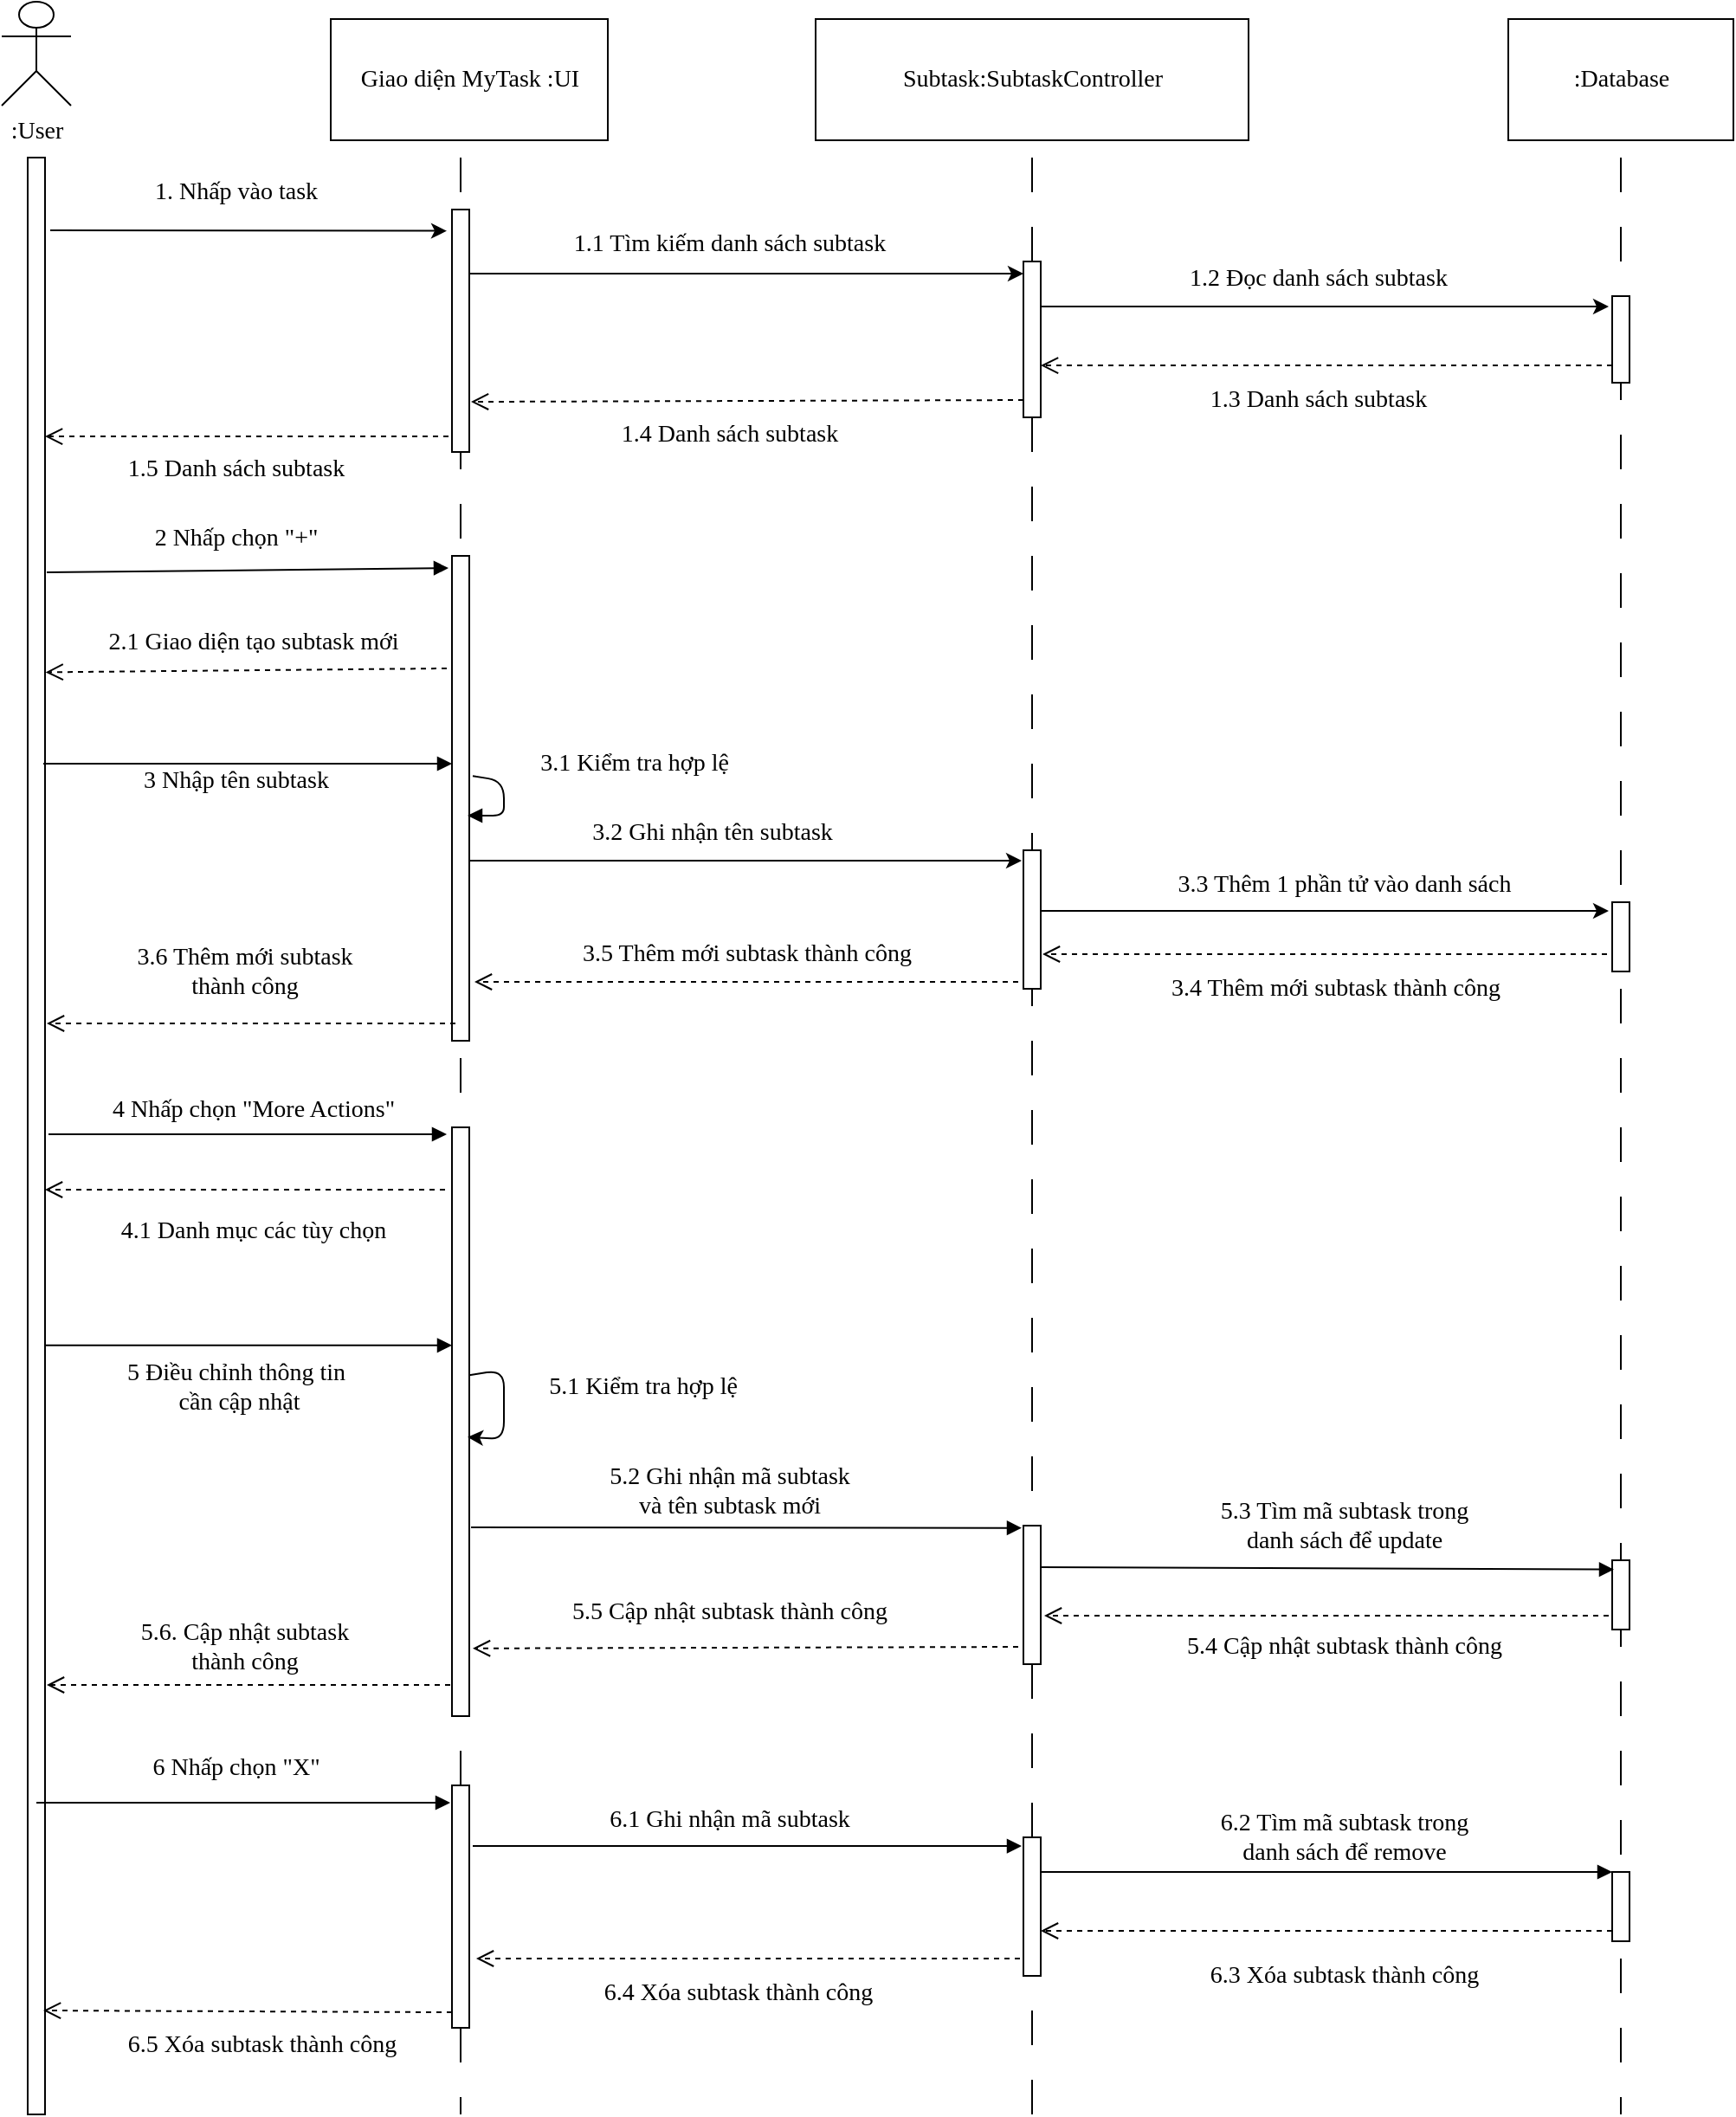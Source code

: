 <mxfile version="13.10.0" type="device"><diagram id="Tiha_NbWRhxGwUkI1bt4" name="Page-1"><mxGraphModel dx="984" dy="612" grid="1" gridSize="10" guides="1" tooltips="1" connect="1" arrows="1" fold="1" page="1" pageScale="1" pageWidth="850" pageHeight="1100" math="0" shadow="0"><root><mxCell id="0"/><mxCell id="1" parent="0"/><mxCell id="yOunqI07oLJQet0WISNs-1" value=":User" style="shape=umlActor;verticalLabelPosition=bottom;verticalAlign=top;html=1;outlineConnect=0;fontFamily=Verdana;fontSize=14;" parent="1" vertex="1"><mxGeometry x="80" y="70" width="40" height="60" as="geometry"/></mxCell><mxCell id="yOunqI07oLJQet0WISNs-2" value="" style="html=1;points=[];perimeter=orthogonalPerimeter;fontFamily=Verdana;fontSize=14;" parent="1" vertex="1"><mxGeometry x="95" y="160" width="10" height="1130" as="geometry"/></mxCell><mxCell id="yOunqI07oLJQet0WISNs-3" value="Giao diện MyTask :UI" style="html=1;fontFamily=Verdana;fontSize=14;" parent="1" vertex="1"><mxGeometry x="270" y="80" width="160" height="70" as="geometry"/></mxCell><mxCell id="yOunqI07oLJQet0WISNs-4" value="Subtask:SubtaskController" style="html=1;fontFamily=Verdana;fontSize=14;" parent="1" vertex="1"><mxGeometry x="550" y="80" width="250" height="70" as="geometry"/></mxCell><mxCell id="yOunqI07oLJQet0WISNs-5" value=":Database" style="html=1;fontFamily=Verdana;fontSize=14;" parent="1" vertex="1"><mxGeometry x="950" y="80" width="130" height="70" as="geometry"/></mxCell><mxCell id="yOunqI07oLJQet0WISNs-6" value="" style="endArrow=classic;html=1;entryX=-0.3;entryY=0.088;entryDx=0;entryDy=0;entryPerimeter=0;fontFamily=Verdana;fontSize=14;" parent="1" target="yOunqI07oLJQet0WISNs-9" edge="1"><mxGeometry width="50" height="50" relative="1" as="geometry"><mxPoint x="108" y="202" as="sourcePoint"/><mxPoint x="340" y="187" as="targetPoint"/><Array as="points"/></mxGeometry></mxCell><mxCell id="yOunqI07oLJQet0WISNs-7" value="" style="line;strokeWidth=1;direction=south;html=1;dashed=1;dashPattern=20 20;fontFamily=Verdana;fontSize=14;" parent="1" vertex="1"><mxGeometry x="340" y="160" width="10" height="1130" as="geometry"/></mxCell><mxCell id="yOunqI07oLJQet0WISNs-8" style="edgeStyle=orthogonalEdgeStyle;rounded=0;orthogonalLoop=1;jettySize=auto;html=1;entryX=0;entryY=0.078;entryDx=0;entryDy=0;entryPerimeter=0;fontFamily=Verdana;fontSize=14;" parent="1" source="yOunqI07oLJQet0WISNs-9" target="yOunqI07oLJQet0WISNs-12" edge="1"><mxGeometry relative="1" as="geometry"><Array as="points"><mxPoint x="430" y="227"/><mxPoint x="430" y="227"/></Array></mxGeometry></mxCell><mxCell id="yOunqI07oLJQet0WISNs-9" value="" style="html=1;points=[];perimeter=orthogonalPerimeter;fontFamily=Verdana;fontSize=14;" parent="1" vertex="1"><mxGeometry x="340" y="190" width="10" height="140" as="geometry"/></mxCell><mxCell id="yOunqI07oLJQet0WISNs-10" value="1. Nhấp  vào task" style="text;html=1;align=center;verticalAlign=middle;resizable=0;points=[];autosize=1;fontFamily=Verdana;fontSize=14;" parent="1" vertex="1"><mxGeometry x="145" y="170" width="140" height="20" as="geometry"/></mxCell><mxCell id="yOunqI07oLJQet0WISNs-11" style="edgeStyle=orthogonalEdgeStyle;rounded=0;orthogonalLoop=1;jettySize=auto;html=1;entryX=-0.2;entryY=0.12;entryDx=0;entryDy=0;entryPerimeter=0;fontFamily=Verdana;fontSize=14;" parent="1" source="yOunqI07oLJQet0WISNs-12" target="yOunqI07oLJQet0WISNs-16" edge="1"><mxGeometry relative="1" as="geometry"><Array as="points"><mxPoint x="770" y="246"/><mxPoint x="770" y="246"/></Array></mxGeometry></mxCell><mxCell id="yOunqI07oLJQet0WISNs-12" value="" style="html=1;points=[];perimeter=orthogonalPerimeter;fontFamily=Verdana;fontSize=14;" parent="1" vertex="1"><mxGeometry x="670" y="220" width="10" height="90" as="geometry"/></mxCell><mxCell id="yOunqI07oLJQet0WISNs-13" value="1.1 Tìm kiếm danh sách subtask" style="text;html=1;align=center;verticalAlign=middle;resizable=0;points=[];autosize=1;fontFamily=Verdana;fontSize=14;" parent="1" vertex="1"><mxGeometry x="380" y="200" width="240" height="20" as="geometry"/></mxCell><mxCell id="yOunqI07oLJQet0WISNs-14" value="" style="line;strokeWidth=1;direction=south;html=1;dashed=1;dashPattern=20 20;fontFamily=Verdana;fontSize=14;" parent="1" vertex="1"><mxGeometry x="670" y="160" width="10" height="60" as="geometry"/></mxCell><mxCell id="yOunqI07oLJQet0WISNs-15" value="" style="line;strokeWidth=1;direction=south;html=1;dashed=1;dashPattern=20 20;fontFamily=Verdana;fontSize=14;" parent="1" vertex="1"><mxGeometry x="1010" y="160" width="10" height="1130" as="geometry"/></mxCell><mxCell id="yOunqI07oLJQet0WISNs-16" value="" style="html=1;points=[];perimeter=orthogonalPerimeter;fontFamily=Verdana;fontSize=14;" parent="1" vertex="1"><mxGeometry x="1010" y="240" width="10" height="50" as="geometry"/></mxCell><mxCell id="yOunqI07oLJQet0WISNs-17" value="1.2 Đọc danh sách subtask" style="text;html=1;align=center;verticalAlign=middle;resizable=0;points=[];autosize=1;fontFamily=Verdana;fontSize=14;" parent="1" vertex="1"><mxGeometry x="735" y="220" width="210" height="20" as="geometry"/></mxCell><mxCell id="yOunqI07oLJQet0WISNs-18" value="1.3 Danh sách subtask" style="text;html=1;align=center;verticalAlign=middle;resizable=0;points=[];autosize=1;fontFamily=Verdana;fontSize=14;" parent="1" vertex="1"><mxGeometry x="750" y="290" width="180" height="20" as="geometry"/></mxCell><mxCell id="yOunqI07oLJQet0WISNs-19" value="1.4 Danh sách subtask" style="text;html=1;align=center;verticalAlign=middle;resizable=0;points=[];autosize=1;fontFamily=Verdana;fontSize=14;" parent="1" vertex="1"><mxGeometry x="410" y="310" width="180" height="20" as="geometry"/></mxCell><mxCell id="yOunqI07oLJQet0WISNs-20" value="1.5 Danh sách subtask" style="text;html=1;align=center;verticalAlign=middle;resizable=0;points=[];autosize=1;fontFamily=Verdana;fontSize=14;" parent="1" vertex="1"><mxGeometry x="125" y="330" width="180" height="20" as="geometry"/></mxCell><mxCell id="yOunqI07oLJQet0WISNs-21" value="" style="html=1;verticalAlign=bottom;endArrow=open;dashed=1;endSize=8;exitX=0;exitY=0.8;exitDx=0;exitDy=0;exitPerimeter=0;entryX=1;entryY=0.667;entryDx=0;entryDy=0;entryPerimeter=0;fontFamily=Verdana;fontSize=14;" parent="1" source="yOunqI07oLJQet0WISNs-16" target="yOunqI07oLJQet0WISNs-12" edge="1"><mxGeometry relative="1" as="geometry"><mxPoint x="770" y="260" as="sourcePoint"/><mxPoint x="690" y="260" as="targetPoint"/></mxGeometry></mxCell><mxCell id="yOunqI07oLJQet0WISNs-22" value="" style="html=1;verticalAlign=bottom;endArrow=open;dashed=1;endSize=8;exitX=0;exitY=0.889;exitDx=0;exitDy=0;exitPerimeter=0;entryX=1.1;entryY=0.793;entryDx=0;entryDy=0;entryPerimeter=0;fontFamily=Verdana;fontSize=14;" parent="1" source="yOunqI07oLJQet0WISNs-12" target="yOunqI07oLJQet0WISNs-9" edge="1"><mxGeometry relative="1" as="geometry"><mxPoint x="480" y="260" as="sourcePoint"/><mxPoint x="400" y="260" as="targetPoint"/></mxGeometry></mxCell><mxCell id="yOunqI07oLJQet0WISNs-23" value="" style="html=1;verticalAlign=bottom;endArrow=open;dashed=1;endSize=8;exitX=-0.2;exitY=0.936;exitDx=0;exitDy=0;exitPerimeter=0;fontFamily=Verdana;fontSize=14;" parent="1" source="yOunqI07oLJQet0WISNs-9" target="yOunqI07oLJQet0WISNs-2" edge="1"><mxGeometry relative="1" as="geometry"><mxPoint x="480" y="260" as="sourcePoint"/><mxPoint x="400" y="260" as="targetPoint"/></mxGeometry></mxCell><mxCell id="yOunqI07oLJQet0WISNs-24" value="" style="html=1;verticalAlign=bottom;endArrow=block;entryX=-0.2;entryY=0.14;entryDx=0;entryDy=0;entryPerimeter=0;exitX=1.1;exitY=0.212;exitDx=0;exitDy=0;exitPerimeter=0;fontFamily=Verdana;fontSize=14;" parent="1" source="yOunqI07oLJQet0WISNs-2" edge="1"><mxGeometry width="80" relative="1" as="geometry"><mxPoint x="106" y="440" as="sourcePoint"/><mxPoint x="338" y="397" as="targetPoint"/></mxGeometry></mxCell><mxCell id="yOunqI07oLJQet0WISNs-26" value="2 Nhấp chọn &quot;+&quot;" style="text;html=1;align=center;verticalAlign=middle;resizable=0;points=[];autosize=1;fontFamily=Verdana;fontSize=14;" parent="1" vertex="1"><mxGeometry x="150" y="370" width="130" height="20" as="geometry"/></mxCell><mxCell id="yOunqI07oLJQet0WISNs-27" value="" style="line;strokeWidth=1;direction=south;html=1;dashed=1;dashPattern=20 20;fontFamily=Verdana;fontSize=14;" parent="1" vertex="1"><mxGeometry x="670" y="310" width="10" height="980" as="geometry"/></mxCell><mxCell id="yOunqI07oLJQet0WISNs-28" style="edgeStyle=orthogonalEdgeStyle;rounded=0;orthogonalLoop=1;jettySize=auto;html=1;entryX=-0.1;entryY=0.075;entryDx=0;entryDy=0;entryPerimeter=0;fontFamily=Verdana;fontSize=14;" parent="1" source="yOunqI07oLJQet0WISNs-29" target="yOunqI07oLJQet0WISNs-35" edge="1"><mxGeometry relative="1" as="geometry"><Array as="points"><mxPoint x="430" y="566"/><mxPoint x="430" y="566"/></Array></mxGeometry></mxCell><mxCell id="yOunqI07oLJQet0WISNs-29" value="" style="html=1;points=[];perimeter=orthogonalPerimeter;fontFamily=Verdana;fontSize=14;" parent="1" vertex="1"><mxGeometry x="340" y="390" width="10" height="280" as="geometry"/></mxCell><mxCell id="yOunqI07oLJQet0WISNs-30" value="" style="html=1;verticalAlign=bottom;endArrow=open;dashed=1;endSize=8;entryX=1.033;entryY=0.263;entryDx=0;entryDy=0;entryPerimeter=0;fontFamily=Verdana;fontSize=14;" parent="1" target="yOunqI07oLJQet0WISNs-2" edge="1"><mxGeometry relative="1" as="geometry"><mxPoint x="337" y="455" as="sourcePoint"/><mxPoint x="110" y="430" as="targetPoint"/></mxGeometry></mxCell><mxCell id="yOunqI07oLJQet0WISNs-31" value="2.1 Giao diện tạo subtask mới" style="text;html=1;align=center;verticalAlign=middle;resizable=0;points=[];autosize=1;fontFamily=Verdana;fontSize=14;" parent="1" vertex="1"><mxGeometry x="110" y="430" width="230" height="20" as="geometry"/></mxCell><mxCell id="yOunqI07oLJQet0WISNs-32" value="" style="html=1;verticalAlign=bottom;endArrow=block;fontFamily=Verdana;fontSize=14;" parent="1" target="yOunqI07oLJQet0WISNs-29" edge="1"><mxGeometry width="80" relative="1" as="geometry"><mxPoint x="104" y="510" as="sourcePoint"/><mxPoint x="430" y="430" as="targetPoint"/><Array as="points"><mxPoint x="140" y="510"/></Array></mxGeometry></mxCell><mxCell id="yOunqI07oLJQet0WISNs-33" value="3 Nhập tên subtask" style="text;html=1;align=center;verticalAlign=middle;resizable=0;points=[];autosize=1;fontFamily=Verdana;fontSize=14;" parent="1" vertex="1"><mxGeometry x="140" y="510" width="150" height="20" as="geometry"/></mxCell><mxCell id="yOunqI07oLJQet0WISNs-34" style="edgeStyle=orthogonalEdgeStyle;rounded=0;orthogonalLoop=1;jettySize=auto;html=1;entryX=-0.2;entryY=0.125;entryDx=0;entryDy=0;entryPerimeter=0;fontFamily=Verdana;fontSize=14;" parent="1" source="yOunqI07oLJQet0WISNs-35" target="yOunqI07oLJQet0WISNs-41" edge="1"><mxGeometry relative="1" as="geometry"><Array as="points"><mxPoint x="760" y="595"/><mxPoint x="760" y="595"/></Array></mxGeometry></mxCell><mxCell id="yOunqI07oLJQet0WISNs-35" value="" style="html=1;points=[];perimeter=orthogonalPerimeter;fontFamily=Verdana;fontSize=14;" parent="1" vertex="1"><mxGeometry x="670" y="560" width="10" height="80" as="geometry"/></mxCell><mxCell id="yOunqI07oLJQet0WISNs-36" value="3.1 Kiểm tra hợp lệ" style="text;html=1;align=center;verticalAlign=middle;resizable=0;points=[];autosize=1;fontFamily=Verdana;fontSize=14;" parent="1" vertex="1"><mxGeometry x="370" y="500" width="150" height="20" as="geometry"/></mxCell><mxCell id="yOunqI07oLJQet0WISNs-37" value="" style="html=1;verticalAlign=bottom;endArrow=block;exitX=1.2;exitY=0.454;exitDx=0;exitDy=0;exitPerimeter=0;fontFamily=Verdana;fontSize=14;" parent="1" source="yOunqI07oLJQet0WISNs-29" edge="1"><mxGeometry width="80" relative="1" as="geometry"><mxPoint x="560" y="500" as="sourcePoint"/><mxPoint x="349" y="540" as="targetPoint"/><Array as="points"><mxPoint x="370" y="520"/><mxPoint x="370" y="540"/></Array></mxGeometry></mxCell><mxCell id="yOunqI07oLJQet0WISNs-40" value="3.2 Ghi nhận tên subtask" style="text;html=1;align=center;verticalAlign=middle;resizable=0;points=[];autosize=1;fontFamily=Verdana;fontSize=14;" parent="1" vertex="1"><mxGeometry x="395" y="540" width="190" height="20" as="geometry"/></mxCell><mxCell id="yOunqI07oLJQet0WISNs-41" value="" style="html=1;points=[];perimeter=orthogonalPerimeter;fontFamily=Verdana;fontSize=14;" parent="1" vertex="1"><mxGeometry x="1010" y="590" width="10" height="40" as="geometry"/></mxCell><mxCell id="yOunqI07oLJQet0WISNs-42" value="3.3 Thêm 1 phần tử vào danh sách" style="text;html=1;align=center;verticalAlign=middle;resizable=0;points=[];autosize=1;fontFamily=Verdana;fontSize=14;" parent="1" vertex="1"><mxGeometry x="725" y="570" width="260" height="20" as="geometry"/></mxCell><mxCell id="yOunqI07oLJQet0WISNs-43" value="" style="html=1;verticalAlign=bottom;endArrow=open;dashed=1;endSize=8;fontFamily=Verdana;fontSize=14;" parent="1" edge="1"><mxGeometry relative="1" as="geometry"><mxPoint x="342" y="660" as="sourcePoint"/><mxPoint x="106" y="660" as="targetPoint"/></mxGeometry></mxCell><mxCell id="yOunqI07oLJQet0WISNs-44" value="" style="html=1;verticalAlign=bottom;endArrow=block;exitX=1;exitY=0.607;exitDx=0;exitDy=0;exitPerimeter=0;fontFamily=Verdana;fontSize=14;" parent="1" source="yOunqI07oLJQet0WISNs-2" target="yOunqI07oLJQet0WISNs-45" edge="1"><mxGeometry width="80" relative="1" as="geometry"><mxPoint x="200" y="750" as="sourcePoint"/><mxPoint x="270" y="840" as="targetPoint"/></mxGeometry></mxCell><mxCell id="yOunqI07oLJQet0WISNs-45" value="" style="html=1;points=[];perimeter=orthogonalPerimeter;fontFamily=Verdana;fontSize=14;" parent="1" vertex="1"><mxGeometry x="340" y="720" width="10" height="340" as="geometry"/></mxCell><mxCell id="yOunqI07oLJQet0WISNs-46" value="5 Điều chỉnh thông tin&lt;br&gt;&amp;nbsp;cần cập nhật" style="text;html=1;align=center;verticalAlign=middle;resizable=0;points=[];autosize=1;fontFamily=Verdana;fontSize=14;" parent="1" vertex="1"><mxGeometry x="130" y="850" width="170" height="40" as="geometry"/></mxCell><mxCell id="yOunqI07oLJQet0WISNs-47" value="" style="endArrow=classic;html=1;exitX=1;exitY=0.421;exitDx=0;exitDy=0;exitPerimeter=0;entryX=0.9;entryY=0.526;entryDx=0;entryDy=0;entryPerimeter=0;fontFamily=Verdana;fontSize=14;" parent="1" source="yOunqI07oLJQet0WISNs-45" target="yOunqI07oLJQet0WISNs-45" edge="1"><mxGeometry width="50" height="50" relative="1" as="geometry"><mxPoint x="220" y="910" as="sourcePoint"/><mxPoint x="270" y="860" as="targetPoint"/><Array as="points"><mxPoint x="370" y="860"/><mxPoint x="370" y="900"/></Array></mxGeometry></mxCell><mxCell id="yOunqI07oLJQet0WISNs-48" value="5.1 Kiểm tra hợp lệ" style="text;html=1;align=center;verticalAlign=middle;resizable=0;points=[];autosize=1;fontFamily=Verdana;fontSize=14;" parent="1" vertex="1"><mxGeometry x="375" y="860" width="150" height="20" as="geometry"/></mxCell><mxCell id="yOunqI07oLJQet0WISNs-51" value="" style="html=1;verticalAlign=bottom;endArrow=block;entryX=-0.1;entryY=0.017;entryDx=0;entryDy=0;entryPerimeter=0;fontFamily=Verdana;fontSize=14;" parent="1" target="yOunqI07oLJQet0WISNs-53" edge="1"><mxGeometry width="80" relative="1" as="geometry"><mxPoint x="351" y="951" as="sourcePoint"/><mxPoint x="600" y="960" as="targetPoint"/></mxGeometry></mxCell><mxCell id="yOunqI07oLJQet0WISNs-52" value="5.2 Ghi nhận mã subtask &lt;br&gt;và  tên subtask mới" style="text;html=1;align=center;verticalAlign=middle;resizable=0;points=[];autosize=1;fontFamily=Verdana;fontSize=14;" parent="1" vertex="1"><mxGeometry x="405" y="910" width="190" height="40" as="geometry"/></mxCell><mxCell id="yOunqI07oLJQet0WISNs-53" value="" style="html=1;points=[];perimeter=orthogonalPerimeter;fontFamily=Verdana;fontSize=14;" parent="1" vertex="1"><mxGeometry x="670" y="950" width="10" height="80" as="geometry"/></mxCell><mxCell id="yOunqI07oLJQet0WISNs-54" value="" style="html=1;points=[];perimeter=orthogonalPerimeter;fontFamily=Verdana;fontSize=14;" parent="1" vertex="1"><mxGeometry x="1010" y="970" width="10" height="40" as="geometry"/></mxCell><mxCell id="yOunqI07oLJQet0WISNs-55" value="" style="html=1;verticalAlign=bottom;endArrow=block;entryX=0.1;entryY=0.133;entryDx=0;entryDy=0;entryPerimeter=0;fontFamily=Verdana;fontSize=14;" parent="1" target="yOunqI07oLJQet0WISNs-54" edge="1"><mxGeometry width="80" relative="1" as="geometry"><mxPoint x="680" y="974" as="sourcePoint"/><mxPoint x="710" y="970" as="targetPoint"/></mxGeometry></mxCell><mxCell id="yOunqI07oLJQet0WISNs-56" value="5.3 Tìm mã subtask trong &lt;br&gt;danh sách để update" style="text;html=1;align=center;verticalAlign=middle;resizable=0;points=[];autosize=1;fontFamily=Verdana;fontSize=14;" parent="1" vertex="1"><mxGeometry x="755" y="930" width="200" height="40" as="geometry"/></mxCell><mxCell id="yOunqI07oLJQet0WISNs-57" value="" style="html=1;verticalAlign=bottom;endArrow=open;dashed=1;endSize=8;fontFamily=Verdana;fontSize=14;" parent="1" edge="1"><mxGeometry relative="1" as="geometry"><mxPoint x="339" y="1042" as="sourcePoint"/><mxPoint x="106" y="1042" as="targetPoint"/></mxGeometry></mxCell><mxCell id="yOunqI07oLJQet0WISNs-58" value="5.6. Cập nhật subtask &lt;br&gt;thành công" style="text;html=1;align=center;verticalAlign=middle;resizable=0;points=[];autosize=1;fontFamily=Verdana;fontSize=14;" parent="1" vertex="1"><mxGeometry x="135" y="1000" width="170" height="40" as="geometry"/></mxCell><mxCell id="yOunqI07oLJQet0WISNs-59" value="" style="html=1;verticalAlign=bottom;endArrow=block;fontFamily=Verdana;fontSize=14;" parent="1" edge="1"><mxGeometry width="80" relative="1" as="geometry"><mxPoint x="100" y="1110" as="sourcePoint"/><mxPoint x="339" y="1110" as="targetPoint"/></mxGeometry></mxCell><mxCell id="yOunqI07oLJQet0WISNs-60" value="6 Nhấp chọn &quot;X&quot;" style="text;html=1;align=center;verticalAlign=middle;resizable=0;points=[];autosize=1;fontFamily=Verdana;fontSize=14;" parent="1" vertex="1"><mxGeometry x="150" y="1080" width="130" height="20" as="geometry"/></mxCell><mxCell id="yOunqI07oLJQet0WISNs-61" value="" style="html=1;points=[];perimeter=orthogonalPerimeter;fontFamily=Verdana;fontSize=14;" parent="1" vertex="1"><mxGeometry x="340" y="1100" width="10" height="140" as="geometry"/></mxCell><mxCell id="yOunqI07oLJQet0WISNs-62" value="" style="html=1;verticalAlign=bottom;endArrow=open;dashed=1;endSize=8;exitX=-0.3;exitY=0.75;exitDx=0;exitDy=0;exitPerimeter=0;fontFamily=Verdana;fontSize=14;" parent="1" source="yOunqI07oLJQet0WISNs-41" edge="1"><mxGeometry relative="1" as="geometry"><mxPoint x="790" y="650" as="sourcePoint"/><mxPoint x="681" y="620" as="targetPoint"/></mxGeometry></mxCell><mxCell id="yOunqI07oLJQet0WISNs-63" value="3.4 Thêm mới subtask thành công" style="text;html=1;align=center;verticalAlign=middle;resizable=0;points=[];autosize=1;fontFamily=Verdana;fontSize=14;" parent="1" vertex="1"><mxGeometry x="720" y="630" width="260" height="20" as="geometry"/></mxCell><mxCell id="yOunqI07oLJQet0WISNs-64" value="" style="html=1;verticalAlign=bottom;endArrow=open;dashed=1;endSize=8;exitX=-0.3;exitY=0.95;exitDx=0;exitDy=0;exitPerimeter=0;fontFamily=Verdana;fontSize=14;" parent="1" source="yOunqI07oLJQet0WISNs-35" edge="1"><mxGeometry relative="1" as="geometry"><mxPoint x="520" y="650" as="sourcePoint"/><mxPoint x="353" y="636" as="targetPoint"/></mxGeometry></mxCell><mxCell id="yOunqI07oLJQet0WISNs-65" value="3.5 Thêm mới subtask thành công" style="text;html=1;align=center;verticalAlign=middle;resizable=0;points=[];autosize=1;fontFamily=Verdana;fontSize=14;" parent="1" vertex="1"><mxGeometry x="380" y="610" width="260" height="20" as="geometry"/></mxCell><mxCell id="yOunqI07oLJQet0WISNs-66" value="3.6 Thêm mới subtask &lt;br&gt;thành công" style="text;html=1;align=center;verticalAlign=middle;resizable=0;points=[];autosize=1;fontFamily=Verdana;fontSize=14;" parent="1" vertex="1"><mxGeometry x="135" y="610" width="170" height="40" as="geometry"/></mxCell><mxCell id="yOunqI07oLJQet0WISNs-67" value="" style="html=1;verticalAlign=bottom;endArrow=open;dashed=1;endSize=8;fontFamily=Verdana;fontSize=14;" parent="1" edge="1"><mxGeometry relative="1" as="geometry"><mxPoint x="1008" y="1002" as="sourcePoint"/><mxPoint x="682" y="1002" as="targetPoint"/><Array as="points"/></mxGeometry></mxCell><mxCell id="yOunqI07oLJQet0WISNs-68" value="5.4 Cập nhật subtask thành công" style="text;html=1;align=center;verticalAlign=middle;resizable=0;points=[];autosize=1;fontFamily=Verdana;fontSize=14;" parent="1" vertex="1"><mxGeometry x="730" y="1010" width="250" height="20" as="geometry"/></mxCell><mxCell id="yOunqI07oLJQet0WISNs-69" value="" style="html=1;verticalAlign=bottom;endArrow=open;dashed=1;endSize=8;entryX=1.2;entryY=0.885;entryDx=0;entryDy=0;entryPerimeter=0;fontFamily=Verdana;fontSize=14;" parent="1" target="yOunqI07oLJQet0WISNs-45" edge="1"><mxGeometry relative="1" as="geometry"><mxPoint x="667" y="1020" as="sourcePoint"/><mxPoint x="490" y="970" as="targetPoint"/></mxGeometry></mxCell><mxCell id="yOunqI07oLJQet0WISNs-70" value="5.5 Cập nhật subtask thành công" style="text;html=1;align=center;verticalAlign=middle;resizable=0;points=[];autosize=1;fontFamily=Verdana;fontSize=14;" parent="1" vertex="1"><mxGeometry x="375" y="990" width="250" height="20" as="geometry"/></mxCell><mxCell id="yOunqI07oLJQet0WISNs-71" value="" style="html=1;verticalAlign=bottom;endArrow=block;entryX=-0.1;entryY=0.063;entryDx=0;entryDy=0;entryPerimeter=0;fontFamily=Verdana;fontSize=14;" parent="1" target="yOunqI07oLJQet0WISNs-73" edge="1"><mxGeometry width="80" relative="1" as="geometry"><mxPoint x="352" y="1135" as="sourcePoint"/><mxPoint x="530" y="1129" as="targetPoint"/></mxGeometry></mxCell><mxCell id="yOunqI07oLJQet0WISNs-72" value="6.1 Ghi nhận mã subtask" style="text;html=1;align=center;verticalAlign=middle;resizable=0;points=[];autosize=1;fontFamily=Verdana;fontSize=14;" parent="1" vertex="1"><mxGeometry x="405" y="1110" width="190" height="20" as="geometry"/></mxCell><mxCell id="yOunqI07oLJQet0WISNs-73" value="" style="html=1;points=[];perimeter=orthogonalPerimeter;fontFamily=Verdana;fontSize=14;" parent="1" vertex="1"><mxGeometry x="670" y="1130" width="10" height="80" as="geometry"/></mxCell><mxCell id="yOunqI07oLJQet0WISNs-74" value="" style="html=1;verticalAlign=bottom;endArrow=block;exitX=1;exitY=0.25;exitDx=0;exitDy=0;exitPerimeter=0;fontFamily=Verdana;fontSize=14;" parent="1" source="yOunqI07oLJQet0WISNs-73" target="yOunqI07oLJQet0WISNs-75" edge="1"><mxGeometry width="80" relative="1" as="geometry"><mxPoint x="610" y="1250" as="sourcePoint"/><mxPoint x="850" y="1150" as="targetPoint"/></mxGeometry></mxCell><mxCell id="yOunqI07oLJQet0WISNs-75" value="" style="html=1;points=[];perimeter=orthogonalPerimeter;fontFamily=Verdana;fontSize=14;" parent="1" vertex="1"><mxGeometry x="1010" y="1150" width="10" height="40" as="geometry"/></mxCell><mxCell id="yOunqI07oLJQet0WISNs-76" value="6.2 Tìm mã subtask trong &lt;br&gt;danh sách để remove" style="text;html=1;align=center;verticalAlign=middle;resizable=0;points=[];autosize=1;fontFamily=Verdana;fontSize=14;" parent="1" vertex="1"><mxGeometry x="755" y="1110" width="200" height="40" as="geometry"/></mxCell><mxCell id="yOunqI07oLJQet0WISNs-77" value="" style="html=1;verticalAlign=bottom;endArrow=open;dashed=1;endSize=8;entryX=1;entryY=0.675;entryDx=0;entryDy=0;entryPerimeter=0;fontFamily=Verdana;fontSize=14;" parent="1" target="yOunqI07oLJQet0WISNs-73" edge="1"><mxGeometry relative="1" as="geometry"><mxPoint x="1010" y="1184" as="sourcePoint"/><mxPoint x="679" y="1179" as="targetPoint"/></mxGeometry></mxCell><mxCell id="yOunqI07oLJQet0WISNs-78" value="6.3 Xóa subtask thành công" style="text;html=1;align=center;verticalAlign=middle;resizable=0;points=[];autosize=1;fontFamily=Verdana;fontSize=14;" parent="1" vertex="1"><mxGeometry x="750" y="1200" width="210" height="20" as="geometry"/></mxCell><mxCell id="yOunqI07oLJQet0WISNs-79" value="" style="html=1;verticalAlign=bottom;endArrow=open;dashed=1;endSize=8;exitX=-0.2;exitY=0.875;exitDx=0;exitDy=0;exitPerimeter=0;fontFamily=Verdana;fontSize=14;" parent="1" source="yOunqI07oLJQet0WISNs-73" edge="1"><mxGeometry relative="1" as="geometry"><mxPoint x="550" y="1190" as="sourcePoint"/><mxPoint x="354" y="1200" as="targetPoint"/></mxGeometry></mxCell><mxCell id="yOunqI07oLJQet0WISNs-80" value="6.4 Xóa subtask thành công" style="text;html=1;align=center;verticalAlign=middle;resizable=0;points=[];autosize=1;fontFamily=Verdana;fontSize=14;" parent="1" vertex="1"><mxGeometry x="400" y="1210" width="210" height="20" as="geometry"/></mxCell><mxCell id="yOunqI07oLJQet0WISNs-81" value="" style="html=1;verticalAlign=bottom;endArrow=open;dashed=1;endSize=8;exitX=0;exitY=0.936;exitDx=0;exitDy=0;exitPerimeter=0;fontFamily=Verdana;fontSize=14;" parent="1" source="yOunqI07oLJQet0WISNs-61" edge="1"><mxGeometry relative="1" as="geometry"><mxPoint x="380" y="1190" as="sourcePoint"/><mxPoint x="104" y="1230" as="targetPoint"/></mxGeometry></mxCell><mxCell id="yOunqI07oLJQet0WISNs-82" value="6.5 Xóa subtask thành công" style="text;html=1;align=center;verticalAlign=middle;resizable=0;points=[];autosize=1;fontFamily=Verdana;fontSize=14;" parent="1" vertex="1"><mxGeometry x="125" y="1240" width="210" height="20" as="geometry"/></mxCell><mxCell id="yOunqI07oLJQet0WISNs-84" value="" style="html=1;verticalAlign=bottom;endArrow=block;entryX=-0.3;entryY=0.1;entryDx=0;entryDy=0;entryPerimeter=0;fontFamily=Verdana;fontSize=14;" parent="1" edge="1"><mxGeometry width="80" relative="1" as="geometry"><mxPoint x="107" y="724" as="sourcePoint"/><mxPoint x="337" y="724" as="targetPoint"/></mxGeometry></mxCell><mxCell id="yOunqI07oLJQet0WISNs-85" value="" style="html=1;verticalAlign=bottom;endArrow=open;dashed=1;endSize=8;exitX=-0.4;exitY=0.9;exitDx=0;exitDy=0;exitPerimeter=0;fontFamily=Verdana;fontSize=14;" parent="1" edge="1"><mxGeometry relative="1" as="geometry"><mxPoint x="336" y="756" as="sourcePoint"/><mxPoint x="105" y="756" as="targetPoint"/></mxGeometry></mxCell><mxCell id="yOunqI07oLJQet0WISNs-86" value="4.1 Danh mục các tùy chọn" style="text;html=1;align=center;verticalAlign=middle;resizable=0;points=[];autosize=1;fontFamily=Verdana;fontSize=14;" parent="1" vertex="1"><mxGeometry x="120" y="770" width="210" height="20" as="geometry"/></mxCell><mxCell id="yOunqI07oLJQet0WISNs-87" value="4 Nhấp chọn &quot;More Actions&quot;" style="text;html=1;align=center;verticalAlign=middle;resizable=0;points=[];autosize=1;fontFamily=Verdana;fontSize=14;" parent="1" vertex="1"><mxGeometry x="120" y="700" width="210" height="20" as="geometry"/></mxCell></root></mxGraphModel></diagram></mxfile>